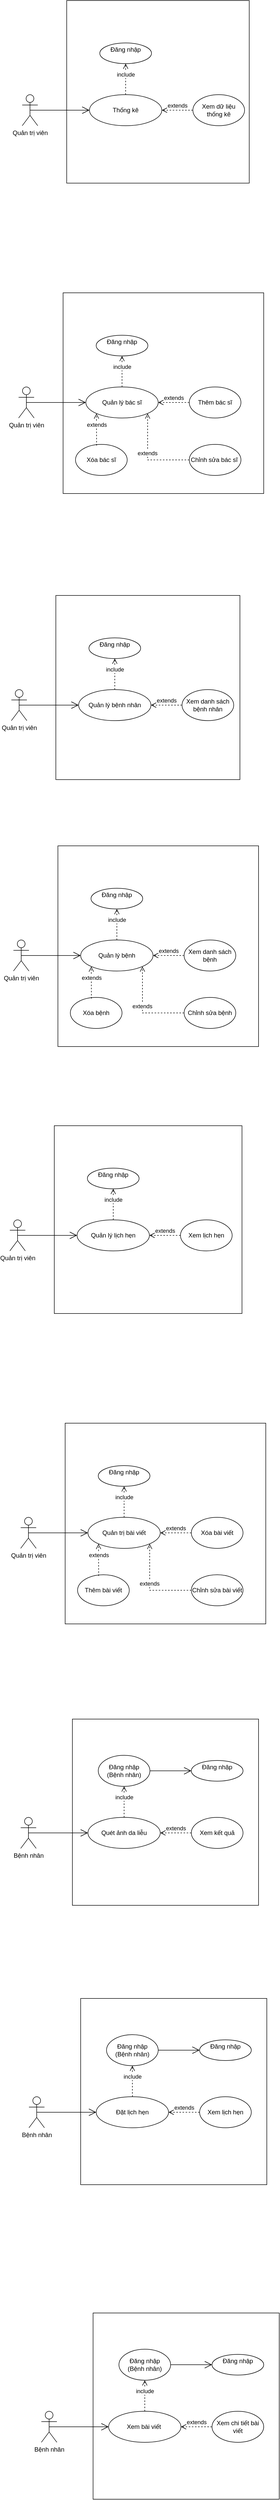 <mxfile version="24.7.5">
  <diagram name="Page-1" id="WBLOrvQenLwCGgacNrVQ">
    <mxGraphModel dx="1050" dy="5069" grid="0" gridSize="10" guides="1" tooltips="1" connect="1" arrows="1" fold="1" page="1" pageScale="1" pageWidth="850" pageHeight="1100" math="0" shadow="0">
      <root>
        <mxCell id="0" />
        <mxCell id="1" parent="0" />
        <mxCell id="82Y49fBNWHWlY2HNPzQW-1" value="" style="whiteSpace=wrap;html=1;aspect=fixed;" parent="1" vertex="1">
          <mxGeometry x="300" y="160" width="360" height="360" as="geometry" />
        </mxCell>
        <mxCell id="82Y49fBNWHWlY2HNPzQW-2" value="Bệnh nhân" style="shape=umlActor;verticalLabelPosition=bottom;verticalAlign=top;html=1;" parent="1" vertex="1">
          <mxGeometry x="200" y="350" width="30" height="60" as="geometry" />
        </mxCell>
        <mxCell id="82Y49fBNWHWlY2HNPzQW-3" value="Xem bài viết&amp;nbsp;" style="ellipse;whiteSpace=wrap;html=1;" parent="1" vertex="1">
          <mxGeometry x="330" y="350" width="140" height="60" as="geometry" />
        </mxCell>
        <mxCell id="82Y49fBNWHWlY2HNPzQW-4" value="Đăng nhập&lt;div&gt;(Bệnh nhân)&lt;/div&gt;" style="ellipse;whiteSpace=wrap;html=1;" parent="1" vertex="1">
          <mxGeometry x="350" y="230" width="100" height="60" as="geometry" />
        </mxCell>
        <mxCell id="82Y49fBNWHWlY2HNPzQW-5" value="Đăng nhập&lt;div&gt;&lt;br&gt;&lt;/div&gt;" style="ellipse;whiteSpace=wrap;html=1;" parent="1" vertex="1">
          <mxGeometry x="530" y="240" width="100" height="40" as="geometry" />
        </mxCell>
        <mxCell id="82Y49fBNWHWlY2HNPzQW-6" value="Xem chi tiết bài viết" style="ellipse;whiteSpace=wrap;html=1;" parent="1" vertex="1">
          <mxGeometry x="530" y="350" width="100" height="60" as="geometry" />
        </mxCell>
        <mxCell id="82Y49fBNWHWlY2HNPzQW-16" value="" style="endArrow=open;endFill=1;endSize=12;html=1;rounded=0;exitX=0.5;exitY=0.5;exitDx=0;exitDy=0;exitPerimeter=0;" parent="1" source="82Y49fBNWHWlY2HNPzQW-2" target="82Y49fBNWHWlY2HNPzQW-3" edge="1">
          <mxGeometry width="160" relative="1" as="geometry">
            <mxPoint x="340" y="350" as="sourcePoint" />
            <mxPoint x="500" y="350" as="targetPoint" />
          </mxGeometry>
        </mxCell>
        <mxCell id="82Y49fBNWHWlY2HNPzQW-17" value="extends" style="html=1;verticalAlign=bottom;endArrow=open;dashed=1;endSize=8;curved=0;rounded=0;entryX=1;entryY=0.5;entryDx=0;entryDy=0;" parent="1" source="82Y49fBNWHWlY2HNPzQW-6" target="82Y49fBNWHWlY2HNPzQW-3" edge="1">
          <mxGeometry relative="1" as="geometry">
            <mxPoint x="460" y="350" as="sourcePoint" />
            <mxPoint x="380" y="350" as="targetPoint" />
            <mxPoint as="offset" />
          </mxGeometry>
        </mxCell>
        <mxCell id="82Y49fBNWHWlY2HNPzQW-18" value="include" style="html=1;verticalAlign=bottom;endArrow=open;dashed=1;endSize=8;curved=0;rounded=0;entryX=0.5;entryY=1;entryDx=0;entryDy=0;" parent="1" source="82Y49fBNWHWlY2HNPzQW-3" target="82Y49fBNWHWlY2HNPzQW-4" edge="1">
          <mxGeometry relative="1" as="geometry">
            <mxPoint x="540" y="390" as="sourcePoint" />
            <mxPoint x="480" y="390" as="targetPoint" />
            <mxPoint as="offset" />
          </mxGeometry>
        </mxCell>
        <mxCell id="82Y49fBNWHWlY2HNPzQW-19" value="" style="endArrow=open;endFill=1;endSize=12;html=1;rounded=0;exitX=1;exitY=0.5;exitDx=0;exitDy=0;entryX=0;entryY=0.5;entryDx=0;entryDy=0;" parent="1" source="82Y49fBNWHWlY2HNPzQW-4" target="82Y49fBNWHWlY2HNPzQW-5" edge="1">
          <mxGeometry width="160" relative="1" as="geometry">
            <mxPoint x="225" y="390" as="sourcePoint" />
            <mxPoint x="340" y="390" as="targetPoint" />
          </mxGeometry>
        </mxCell>
        <mxCell id="k4wcHOBwXmWPaRk3RHpn-1" value="" style="whiteSpace=wrap;html=1;aspect=fixed;" vertex="1" parent="1">
          <mxGeometry x="276" y="-448" width="360" height="360" as="geometry" />
        </mxCell>
        <mxCell id="k4wcHOBwXmWPaRk3RHpn-2" value="Bệnh nhân" style="shape=umlActor;verticalLabelPosition=bottom;verticalAlign=top;html=1;" vertex="1" parent="1">
          <mxGeometry x="176" y="-258" width="30" height="60" as="geometry" />
        </mxCell>
        <mxCell id="k4wcHOBwXmWPaRk3RHpn-3" value="Đặt lịch hẹn" style="ellipse;whiteSpace=wrap;html=1;" vertex="1" parent="1">
          <mxGeometry x="306" y="-258" width="140" height="60" as="geometry" />
        </mxCell>
        <mxCell id="k4wcHOBwXmWPaRk3RHpn-4" value="Đăng nhập&lt;div&gt;(Bệnh nhân)&lt;/div&gt;" style="ellipse;whiteSpace=wrap;html=1;" vertex="1" parent="1">
          <mxGeometry x="326" y="-378" width="100" height="60" as="geometry" />
        </mxCell>
        <mxCell id="k4wcHOBwXmWPaRk3RHpn-5" value="Đăng nhập&lt;div&gt;&lt;br&gt;&lt;/div&gt;" style="ellipse;whiteSpace=wrap;html=1;" vertex="1" parent="1">
          <mxGeometry x="506" y="-368" width="100" height="40" as="geometry" />
        </mxCell>
        <mxCell id="k4wcHOBwXmWPaRk3RHpn-6" value="Xem lịch hẹn" style="ellipse;whiteSpace=wrap;html=1;" vertex="1" parent="1">
          <mxGeometry x="506" y="-258" width="100" height="60" as="geometry" />
        </mxCell>
        <mxCell id="k4wcHOBwXmWPaRk3RHpn-7" value="" style="endArrow=open;endFill=1;endSize=12;html=1;rounded=0;exitX=0.5;exitY=0.5;exitDx=0;exitDy=0;exitPerimeter=0;" edge="1" parent="1" source="k4wcHOBwXmWPaRk3RHpn-2" target="k4wcHOBwXmWPaRk3RHpn-3">
          <mxGeometry width="160" relative="1" as="geometry">
            <mxPoint x="316" y="-258" as="sourcePoint" />
            <mxPoint x="476" y="-258" as="targetPoint" />
          </mxGeometry>
        </mxCell>
        <mxCell id="k4wcHOBwXmWPaRk3RHpn-8" value="extends" style="html=1;verticalAlign=bottom;endArrow=open;dashed=1;endSize=8;curved=0;rounded=0;entryX=1;entryY=0.5;entryDx=0;entryDy=0;" edge="1" parent="1" source="k4wcHOBwXmWPaRk3RHpn-6" target="k4wcHOBwXmWPaRk3RHpn-3">
          <mxGeometry relative="1" as="geometry">
            <mxPoint x="436" y="-258" as="sourcePoint" />
            <mxPoint x="356" y="-258" as="targetPoint" />
            <mxPoint as="offset" />
          </mxGeometry>
        </mxCell>
        <mxCell id="k4wcHOBwXmWPaRk3RHpn-9" value="include" style="html=1;verticalAlign=bottom;endArrow=open;dashed=1;endSize=8;curved=0;rounded=0;entryX=0.5;entryY=1;entryDx=0;entryDy=0;" edge="1" parent="1" source="k4wcHOBwXmWPaRk3RHpn-3" target="k4wcHOBwXmWPaRk3RHpn-4">
          <mxGeometry relative="1" as="geometry">
            <mxPoint x="516" y="-218" as="sourcePoint" />
            <mxPoint x="456" y="-218" as="targetPoint" />
            <mxPoint as="offset" />
          </mxGeometry>
        </mxCell>
        <mxCell id="k4wcHOBwXmWPaRk3RHpn-10" value="" style="endArrow=open;endFill=1;endSize=12;html=1;rounded=0;exitX=1;exitY=0.5;exitDx=0;exitDy=0;entryX=0;entryY=0.5;entryDx=0;entryDy=0;" edge="1" parent="1" source="k4wcHOBwXmWPaRk3RHpn-4" target="k4wcHOBwXmWPaRk3RHpn-5">
          <mxGeometry width="160" relative="1" as="geometry">
            <mxPoint x="201" y="-218" as="sourcePoint" />
            <mxPoint x="316" y="-218" as="targetPoint" />
          </mxGeometry>
        </mxCell>
        <mxCell id="k4wcHOBwXmWPaRk3RHpn-11" value="" style="whiteSpace=wrap;html=1;aspect=fixed;" vertex="1" parent="1">
          <mxGeometry x="260" y="-988" width="360" height="360" as="geometry" />
        </mxCell>
        <mxCell id="k4wcHOBwXmWPaRk3RHpn-12" value="Bệnh nhân" style="shape=umlActor;verticalLabelPosition=bottom;verticalAlign=top;html=1;" vertex="1" parent="1">
          <mxGeometry x="160" y="-798" width="30" height="60" as="geometry" />
        </mxCell>
        <mxCell id="k4wcHOBwXmWPaRk3RHpn-13" value="Quét ảnh da liễu" style="ellipse;whiteSpace=wrap;html=1;" vertex="1" parent="1">
          <mxGeometry x="290" y="-798" width="140" height="60" as="geometry" />
        </mxCell>
        <mxCell id="k4wcHOBwXmWPaRk3RHpn-14" value="Đăng nhập&lt;div&gt;(Bệnh nhân)&lt;/div&gt;" style="ellipse;whiteSpace=wrap;html=1;" vertex="1" parent="1">
          <mxGeometry x="310" y="-918" width="100" height="60" as="geometry" />
        </mxCell>
        <mxCell id="k4wcHOBwXmWPaRk3RHpn-15" value="Đăng nhập&lt;div&gt;&lt;br&gt;&lt;/div&gt;" style="ellipse;whiteSpace=wrap;html=1;" vertex="1" parent="1">
          <mxGeometry x="490" y="-908" width="100" height="40" as="geometry" />
        </mxCell>
        <mxCell id="k4wcHOBwXmWPaRk3RHpn-16" value="Xem kết quả" style="ellipse;whiteSpace=wrap;html=1;" vertex="1" parent="1">
          <mxGeometry x="490" y="-798" width="100" height="60" as="geometry" />
        </mxCell>
        <mxCell id="k4wcHOBwXmWPaRk3RHpn-17" value="" style="endArrow=open;endFill=1;endSize=12;html=1;rounded=0;exitX=0.5;exitY=0.5;exitDx=0;exitDy=0;exitPerimeter=0;" edge="1" parent="1" source="k4wcHOBwXmWPaRk3RHpn-12" target="k4wcHOBwXmWPaRk3RHpn-13">
          <mxGeometry width="160" relative="1" as="geometry">
            <mxPoint x="300" y="-798" as="sourcePoint" />
            <mxPoint x="460" y="-798" as="targetPoint" />
          </mxGeometry>
        </mxCell>
        <mxCell id="k4wcHOBwXmWPaRk3RHpn-18" value="extends" style="html=1;verticalAlign=bottom;endArrow=open;dashed=1;endSize=8;curved=0;rounded=0;entryX=1;entryY=0.5;entryDx=0;entryDy=0;" edge="1" parent="1" source="k4wcHOBwXmWPaRk3RHpn-16" target="k4wcHOBwXmWPaRk3RHpn-13">
          <mxGeometry relative="1" as="geometry">
            <mxPoint x="420" y="-798" as="sourcePoint" />
            <mxPoint x="340" y="-798" as="targetPoint" />
            <mxPoint as="offset" />
          </mxGeometry>
        </mxCell>
        <mxCell id="k4wcHOBwXmWPaRk3RHpn-19" value="include" style="html=1;verticalAlign=bottom;endArrow=open;dashed=1;endSize=8;curved=0;rounded=0;entryX=0.5;entryY=1;entryDx=0;entryDy=0;" edge="1" parent="1" source="k4wcHOBwXmWPaRk3RHpn-13" target="k4wcHOBwXmWPaRk3RHpn-14">
          <mxGeometry relative="1" as="geometry">
            <mxPoint x="500" y="-758" as="sourcePoint" />
            <mxPoint x="440" y="-758" as="targetPoint" />
            <mxPoint as="offset" />
          </mxGeometry>
        </mxCell>
        <mxCell id="k4wcHOBwXmWPaRk3RHpn-20" value="" style="endArrow=open;endFill=1;endSize=12;html=1;rounded=0;exitX=1;exitY=0.5;exitDx=0;exitDy=0;entryX=0;entryY=0.5;entryDx=0;entryDy=0;" edge="1" parent="1" source="k4wcHOBwXmWPaRk3RHpn-14" target="k4wcHOBwXmWPaRk3RHpn-15">
          <mxGeometry width="160" relative="1" as="geometry">
            <mxPoint x="185" y="-758" as="sourcePoint" />
            <mxPoint x="300" y="-758" as="targetPoint" />
          </mxGeometry>
        </mxCell>
        <mxCell id="k4wcHOBwXmWPaRk3RHpn-21" value="" style="whiteSpace=wrap;html=1;aspect=fixed;" vertex="1" parent="1">
          <mxGeometry x="246" y="-1560" width="388" height="388" as="geometry" />
        </mxCell>
        <mxCell id="k4wcHOBwXmWPaRk3RHpn-22" value="Quản trị viên" style="shape=umlActor;verticalLabelPosition=bottom;verticalAlign=top;html=1;" vertex="1" parent="1">
          <mxGeometry x="160" y="-1378" width="30" height="60" as="geometry" />
        </mxCell>
        <mxCell id="k4wcHOBwXmWPaRk3RHpn-23" value="Quản trị bài viết" style="ellipse;whiteSpace=wrap;html=1;" vertex="1" parent="1">
          <mxGeometry x="290" y="-1378" width="140" height="60" as="geometry" />
        </mxCell>
        <mxCell id="k4wcHOBwXmWPaRk3RHpn-25" value="Đăng nhập&lt;div&gt;&lt;br&gt;&lt;/div&gt;" style="ellipse;whiteSpace=wrap;html=1;" vertex="1" parent="1">
          <mxGeometry x="310" y="-1478" width="100" height="40" as="geometry" />
        </mxCell>
        <mxCell id="k4wcHOBwXmWPaRk3RHpn-26" value="Xóa bài viết" style="ellipse;whiteSpace=wrap;html=1;" vertex="1" parent="1">
          <mxGeometry x="490" y="-1378" width="100" height="60" as="geometry" />
        </mxCell>
        <mxCell id="k4wcHOBwXmWPaRk3RHpn-27" value="" style="endArrow=open;endFill=1;endSize=12;html=1;rounded=0;exitX=0.5;exitY=0.5;exitDx=0;exitDy=0;exitPerimeter=0;" edge="1" parent="1" source="k4wcHOBwXmWPaRk3RHpn-22" target="k4wcHOBwXmWPaRk3RHpn-23">
          <mxGeometry width="160" relative="1" as="geometry">
            <mxPoint x="300" y="-1378" as="sourcePoint" />
            <mxPoint x="460" y="-1378" as="targetPoint" />
          </mxGeometry>
        </mxCell>
        <mxCell id="k4wcHOBwXmWPaRk3RHpn-28" value="extends" style="html=1;verticalAlign=bottom;endArrow=open;dashed=1;endSize=8;curved=0;rounded=0;entryX=1;entryY=0.5;entryDx=0;entryDy=0;" edge="1" parent="1" source="k4wcHOBwXmWPaRk3RHpn-26" target="k4wcHOBwXmWPaRk3RHpn-23">
          <mxGeometry relative="1" as="geometry">
            <mxPoint x="420" y="-1378" as="sourcePoint" />
            <mxPoint x="340" y="-1378" as="targetPoint" />
            <mxPoint as="offset" />
          </mxGeometry>
        </mxCell>
        <mxCell id="k4wcHOBwXmWPaRk3RHpn-29" value="include" style="html=1;verticalAlign=bottom;endArrow=open;dashed=1;endSize=8;curved=0;rounded=0;entryX=0.5;entryY=1;entryDx=0;entryDy=0;" edge="1" parent="1" source="k4wcHOBwXmWPaRk3RHpn-23">
          <mxGeometry relative="1" as="geometry">
            <mxPoint x="500" y="-1338" as="sourcePoint" />
            <mxPoint x="360" y="-1438" as="targetPoint" />
            <mxPoint as="offset" />
          </mxGeometry>
        </mxCell>
        <mxCell id="k4wcHOBwXmWPaRk3RHpn-31" value="Thêm bài viết" style="ellipse;whiteSpace=wrap;html=1;" vertex="1" parent="1">
          <mxGeometry x="270" y="-1267" width="100" height="60" as="geometry" />
        </mxCell>
        <mxCell id="k4wcHOBwXmWPaRk3RHpn-32" value="Chỉnh sửa bài viết" style="ellipse;whiteSpace=wrap;html=1;" vertex="1" parent="1">
          <mxGeometry x="490" y="-1267" width="100" height="60" as="geometry" />
        </mxCell>
        <mxCell id="k4wcHOBwXmWPaRk3RHpn-33" value="extends" style="html=1;verticalAlign=bottom;endArrow=open;dashed=1;endSize=8;curved=0;rounded=0;entryX=0;entryY=1;entryDx=0;entryDy=0;exitX=0.408;exitY=0.037;exitDx=0;exitDy=0;exitPerimeter=0;" edge="1" parent="1" source="k4wcHOBwXmWPaRk3RHpn-31" target="k4wcHOBwXmWPaRk3RHpn-23">
          <mxGeometry relative="1" as="geometry">
            <mxPoint x="500" y="-1338" as="sourcePoint" />
            <mxPoint x="440" y="-1338" as="targetPoint" />
            <mxPoint as="offset" />
          </mxGeometry>
        </mxCell>
        <mxCell id="k4wcHOBwXmWPaRk3RHpn-34" value="extends" style="html=1;verticalAlign=bottom;endArrow=open;dashed=1;endSize=8;rounded=0;entryX=1;entryY=1;entryDx=0;entryDy=0;exitX=0;exitY=0.5;exitDx=0;exitDy=0;edgeStyle=orthogonalEdgeStyle;" edge="1" parent="1" source="k4wcHOBwXmWPaRk3RHpn-32" target="k4wcHOBwXmWPaRk3RHpn-23">
          <mxGeometry relative="1" as="geometry">
            <mxPoint x="510" y="-1328" as="sourcePoint" />
            <mxPoint x="450" y="-1328" as="targetPoint" />
            <mxPoint as="offset" />
          </mxGeometry>
        </mxCell>
        <mxCell id="k4wcHOBwXmWPaRk3RHpn-35" value="" style="whiteSpace=wrap;html=1;aspect=fixed;" vertex="1" parent="1">
          <mxGeometry x="225" y="-2135" width="363" height="363" as="geometry" />
        </mxCell>
        <mxCell id="k4wcHOBwXmWPaRk3RHpn-36" value="Quản trị viên" style="shape=umlActor;verticalLabelPosition=bottom;verticalAlign=top;html=1;" vertex="1" parent="1">
          <mxGeometry x="139" y="-1953" width="30" height="60" as="geometry" />
        </mxCell>
        <mxCell id="k4wcHOBwXmWPaRk3RHpn-37" value="Quản lý lịch hẹn" style="ellipse;whiteSpace=wrap;html=1;" vertex="1" parent="1">
          <mxGeometry x="269" y="-1953" width="140" height="60" as="geometry" />
        </mxCell>
        <mxCell id="k4wcHOBwXmWPaRk3RHpn-38" value="Đăng nhập&lt;div&gt;&lt;br&gt;&lt;/div&gt;" style="ellipse;whiteSpace=wrap;html=1;" vertex="1" parent="1">
          <mxGeometry x="289" y="-2053" width="100" height="40" as="geometry" />
        </mxCell>
        <mxCell id="k4wcHOBwXmWPaRk3RHpn-39" value="Xem lịch hẹn" style="ellipse;whiteSpace=wrap;html=1;" vertex="1" parent="1">
          <mxGeometry x="469" y="-1953" width="100" height="60" as="geometry" />
        </mxCell>
        <mxCell id="k4wcHOBwXmWPaRk3RHpn-40" value="" style="endArrow=open;endFill=1;endSize=12;html=1;rounded=0;exitX=0.5;exitY=0.5;exitDx=0;exitDy=0;exitPerimeter=0;" edge="1" parent="1" source="k4wcHOBwXmWPaRk3RHpn-36" target="k4wcHOBwXmWPaRk3RHpn-37">
          <mxGeometry width="160" relative="1" as="geometry">
            <mxPoint x="279" y="-1953" as="sourcePoint" />
            <mxPoint x="439" y="-1953" as="targetPoint" />
          </mxGeometry>
        </mxCell>
        <mxCell id="k4wcHOBwXmWPaRk3RHpn-41" value="extends" style="html=1;verticalAlign=bottom;endArrow=open;dashed=1;endSize=8;curved=0;rounded=0;entryX=1;entryY=0.5;entryDx=0;entryDy=0;" edge="1" parent="1" source="k4wcHOBwXmWPaRk3RHpn-39" target="k4wcHOBwXmWPaRk3RHpn-37">
          <mxGeometry relative="1" as="geometry">
            <mxPoint x="399" y="-1953" as="sourcePoint" />
            <mxPoint x="319" y="-1953" as="targetPoint" />
            <mxPoint as="offset" />
          </mxGeometry>
        </mxCell>
        <mxCell id="k4wcHOBwXmWPaRk3RHpn-42" value="include" style="html=1;verticalAlign=bottom;endArrow=open;dashed=1;endSize=8;curved=0;rounded=0;entryX=0.5;entryY=1;entryDx=0;entryDy=0;" edge="1" parent="1" source="k4wcHOBwXmWPaRk3RHpn-37">
          <mxGeometry relative="1" as="geometry">
            <mxPoint x="479" y="-1913" as="sourcePoint" />
            <mxPoint x="339" y="-2013" as="targetPoint" />
            <mxPoint as="offset" />
          </mxGeometry>
        </mxCell>
        <mxCell id="k4wcHOBwXmWPaRk3RHpn-47" value="" style="whiteSpace=wrap;html=1;aspect=fixed;" vertex="1" parent="1">
          <mxGeometry x="232" y="-2676" width="388" height="388" as="geometry" />
        </mxCell>
        <mxCell id="k4wcHOBwXmWPaRk3RHpn-48" value="Quản trị viên" style="shape=umlActor;verticalLabelPosition=bottom;verticalAlign=top;html=1;" vertex="1" parent="1">
          <mxGeometry x="146" y="-2494" width="30" height="60" as="geometry" />
        </mxCell>
        <mxCell id="k4wcHOBwXmWPaRk3RHpn-49" value="Quản lý bệnh" style="ellipse;whiteSpace=wrap;html=1;" vertex="1" parent="1">
          <mxGeometry x="276" y="-2494" width="140" height="60" as="geometry" />
        </mxCell>
        <mxCell id="k4wcHOBwXmWPaRk3RHpn-50" value="Đăng nhập&lt;div&gt;&lt;br&gt;&lt;/div&gt;" style="ellipse;whiteSpace=wrap;html=1;" vertex="1" parent="1">
          <mxGeometry x="296" y="-2594" width="100" height="40" as="geometry" />
        </mxCell>
        <mxCell id="k4wcHOBwXmWPaRk3RHpn-51" value="Xem danh sách bệnh" style="ellipse;whiteSpace=wrap;html=1;" vertex="1" parent="1">
          <mxGeometry x="476" y="-2494" width="100" height="60" as="geometry" />
        </mxCell>
        <mxCell id="k4wcHOBwXmWPaRk3RHpn-52" value="" style="endArrow=open;endFill=1;endSize=12;html=1;rounded=0;exitX=0.5;exitY=0.5;exitDx=0;exitDy=0;exitPerimeter=0;" edge="1" parent="1" source="k4wcHOBwXmWPaRk3RHpn-48" target="k4wcHOBwXmWPaRk3RHpn-49">
          <mxGeometry width="160" relative="1" as="geometry">
            <mxPoint x="286" y="-2494" as="sourcePoint" />
            <mxPoint x="446" y="-2494" as="targetPoint" />
          </mxGeometry>
        </mxCell>
        <mxCell id="k4wcHOBwXmWPaRk3RHpn-53" value="extends" style="html=1;verticalAlign=bottom;endArrow=open;dashed=1;endSize=8;curved=0;rounded=0;entryX=1;entryY=0.5;entryDx=0;entryDy=0;" edge="1" parent="1" source="k4wcHOBwXmWPaRk3RHpn-51" target="k4wcHOBwXmWPaRk3RHpn-49">
          <mxGeometry relative="1" as="geometry">
            <mxPoint x="406" y="-2494" as="sourcePoint" />
            <mxPoint x="326" y="-2494" as="targetPoint" />
            <mxPoint as="offset" />
          </mxGeometry>
        </mxCell>
        <mxCell id="k4wcHOBwXmWPaRk3RHpn-54" value="include" style="html=1;verticalAlign=bottom;endArrow=open;dashed=1;endSize=8;curved=0;rounded=0;entryX=0.5;entryY=1;entryDx=0;entryDy=0;" edge="1" parent="1" source="k4wcHOBwXmWPaRk3RHpn-49">
          <mxGeometry relative="1" as="geometry">
            <mxPoint x="486" y="-2454" as="sourcePoint" />
            <mxPoint x="346" y="-2554" as="targetPoint" />
            <mxPoint as="offset" />
          </mxGeometry>
        </mxCell>
        <mxCell id="k4wcHOBwXmWPaRk3RHpn-55" value="Xóa bệnh" style="ellipse;whiteSpace=wrap;html=1;" vertex="1" parent="1">
          <mxGeometry x="256" y="-2383" width="100" height="60" as="geometry" />
        </mxCell>
        <mxCell id="k4wcHOBwXmWPaRk3RHpn-56" value="Chỉnh sửa bệnh" style="ellipse;whiteSpace=wrap;html=1;" vertex="1" parent="1">
          <mxGeometry x="476" y="-2383" width="100" height="60" as="geometry" />
        </mxCell>
        <mxCell id="k4wcHOBwXmWPaRk3RHpn-57" value="extends" style="html=1;verticalAlign=bottom;endArrow=open;dashed=1;endSize=8;curved=0;rounded=0;entryX=0;entryY=1;entryDx=0;entryDy=0;exitX=0.408;exitY=0.037;exitDx=0;exitDy=0;exitPerimeter=0;" edge="1" parent="1" source="k4wcHOBwXmWPaRk3RHpn-55" target="k4wcHOBwXmWPaRk3RHpn-49">
          <mxGeometry relative="1" as="geometry">
            <mxPoint x="486" y="-2454" as="sourcePoint" />
            <mxPoint x="426" y="-2454" as="targetPoint" />
            <mxPoint as="offset" />
          </mxGeometry>
        </mxCell>
        <mxCell id="k4wcHOBwXmWPaRk3RHpn-58" value="extends" style="html=1;verticalAlign=bottom;endArrow=open;dashed=1;endSize=8;rounded=0;entryX=1;entryY=1;entryDx=0;entryDy=0;exitX=0;exitY=0.5;exitDx=0;exitDy=0;edgeStyle=orthogonalEdgeStyle;" edge="1" parent="1" source="k4wcHOBwXmWPaRk3RHpn-56" target="k4wcHOBwXmWPaRk3RHpn-49">
          <mxGeometry relative="1" as="geometry">
            <mxPoint x="496" y="-2444" as="sourcePoint" />
            <mxPoint x="436" y="-2444" as="targetPoint" />
            <mxPoint as="offset" />
          </mxGeometry>
        </mxCell>
        <mxCell id="k4wcHOBwXmWPaRk3RHpn-59" value="" style="whiteSpace=wrap;html=1;aspect=fixed;" vertex="1" parent="1">
          <mxGeometry x="228" y="-3160" width="356" height="356" as="geometry" />
        </mxCell>
        <mxCell id="k4wcHOBwXmWPaRk3RHpn-60" value="Quản trị viên" style="shape=umlActor;verticalLabelPosition=bottom;verticalAlign=top;html=1;" vertex="1" parent="1">
          <mxGeometry x="142" y="-2978" width="30" height="60" as="geometry" />
        </mxCell>
        <mxCell id="k4wcHOBwXmWPaRk3RHpn-61" value="Quản lý bệnh nhân" style="ellipse;whiteSpace=wrap;html=1;" vertex="1" parent="1">
          <mxGeometry x="272" y="-2978" width="140" height="60" as="geometry" />
        </mxCell>
        <mxCell id="k4wcHOBwXmWPaRk3RHpn-62" value="Đăng nhập&lt;div&gt;&lt;br&gt;&lt;/div&gt;" style="ellipse;whiteSpace=wrap;html=1;" vertex="1" parent="1">
          <mxGeometry x="292" y="-3078" width="100" height="40" as="geometry" />
        </mxCell>
        <mxCell id="k4wcHOBwXmWPaRk3RHpn-63" value="Xem danh sách bệnh nhân" style="ellipse;whiteSpace=wrap;html=1;" vertex="1" parent="1">
          <mxGeometry x="472" y="-2978" width="100" height="60" as="geometry" />
        </mxCell>
        <mxCell id="k4wcHOBwXmWPaRk3RHpn-64" value="" style="endArrow=open;endFill=1;endSize=12;html=1;rounded=0;exitX=0.5;exitY=0.5;exitDx=0;exitDy=0;exitPerimeter=0;" edge="1" parent="1" source="k4wcHOBwXmWPaRk3RHpn-60" target="k4wcHOBwXmWPaRk3RHpn-61">
          <mxGeometry width="160" relative="1" as="geometry">
            <mxPoint x="282" y="-2978" as="sourcePoint" />
            <mxPoint x="442" y="-2978" as="targetPoint" />
          </mxGeometry>
        </mxCell>
        <mxCell id="k4wcHOBwXmWPaRk3RHpn-65" value="extends" style="html=1;verticalAlign=bottom;endArrow=open;dashed=1;endSize=8;curved=0;rounded=0;entryX=1;entryY=0.5;entryDx=0;entryDy=0;" edge="1" parent="1" source="k4wcHOBwXmWPaRk3RHpn-63" target="k4wcHOBwXmWPaRk3RHpn-61">
          <mxGeometry relative="1" as="geometry">
            <mxPoint x="402" y="-2978" as="sourcePoint" />
            <mxPoint x="322" y="-2978" as="targetPoint" />
            <mxPoint as="offset" />
          </mxGeometry>
        </mxCell>
        <mxCell id="k4wcHOBwXmWPaRk3RHpn-66" value="include" style="html=1;verticalAlign=bottom;endArrow=open;dashed=1;endSize=8;curved=0;rounded=0;entryX=0.5;entryY=1;entryDx=0;entryDy=0;" edge="1" parent="1" source="k4wcHOBwXmWPaRk3RHpn-61">
          <mxGeometry relative="1" as="geometry">
            <mxPoint x="482" y="-2938" as="sourcePoint" />
            <mxPoint x="342" y="-3038" as="targetPoint" />
            <mxPoint as="offset" />
          </mxGeometry>
        </mxCell>
        <mxCell id="k4wcHOBwXmWPaRk3RHpn-71" value="" style="whiteSpace=wrap;html=1;aspect=fixed;" vertex="1" parent="1">
          <mxGeometry x="242" y="-3745" width="388" height="388" as="geometry" />
        </mxCell>
        <mxCell id="k4wcHOBwXmWPaRk3RHpn-72" value="Quản trị viên" style="shape=umlActor;verticalLabelPosition=bottom;verticalAlign=top;html=1;" vertex="1" parent="1">
          <mxGeometry x="156" y="-3563" width="30" height="60" as="geometry" />
        </mxCell>
        <mxCell id="k4wcHOBwXmWPaRk3RHpn-73" value="Quản lý bác sĩ" style="ellipse;whiteSpace=wrap;html=1;" vertex="1" parent="1">
          <mxGeometry x="286" y="-3563" width="140" height="60" as="geometry" />
        </mxCell>
        <mxCell id="k4wcHOBwXmWPaRk3RHpn-74" value="Đăng nhập&lt;div&gt;&lt;br&gt;&lt;/div&gt;" style="ellipse;whiteSpace=wrap;html=1;" vertex="1" parent="1">
          <mxGeometry x="306" y="-3663" width="100" height="40" as="geometry" />
        </mxCell>
        <mxCell id="k4wcHOBwXmWPaRk3RHpn-75" value="Thêm bác sĩ" style="ellipse;whiteSpace=wrap;html=1;" vertex="1" parent="1">
          <mxGeometry x="486" y="-3563" width="100" height="60" as="geometry" />
        </mxCell>
        <mxCell id="k4wcHOBwXmWPaRk3RHpn-76" value="" style="endArrow=open;endFill=1;endSize=12;html=1;rounded=0;exitX=0.5;exitY=0.5;exitDx=0;exitDy=0;exitPerimeter=0;" edge="1" parent="1" source="k4wcHOBwXmWPaRk3RHpn-72" target="k4wcHOBwXmWPaRk3RHpn-73">
          <mxGeometry width="160" relative="1" as="geometry">
            <mxPoint x="296" y="-3563" as="sourcePoint" />
            <mxPoint x="456" y="-3563" as="targetPoint" />
          </mxGeometry>
        </mxCell>
        <mxCell id="k4wcHOBwXmWPaRk3RHpn-77" value="extends" style="html=1;verticalAlign=bottom;endArrow=open;dashed=1;endSize=8;curved=0;rounded=0;entryX=1;entryY=0.5;entryDx=0;entryDy=0;" edge="1" parent="1" source="k4wcHOBwXmWPaRk3RHpn-75" target="k4wcHOBwXmWPaRk3RHpn-73">
          <mxGeometry relative="1" as="geometry">
            <mxPoint x="416" y="-3563" as="sourcePoint" />
            <mxPoint x="336" y="-3563" as="targetPoint" />
            <mxPoint as="offset" />
          </mxGeometry>
        </mxCell>
        <mxCell id="k4wcHOBwXmWPaRk3RHpn-78" value="include" style="html=1;verticalAlign=bottom;endArrow=open;dashed=1;endSize=8;curved=0;rounded=0;entryX=0.5;entryY=1;entryDx=0;entryDy=0;" edge="1" parent="1" source="k4wcHOBwXmWPaRk3RHpn-73">
          <mxGeometry relative="1" as="geometry">
            <mxPoint x="496" y="-3523" as="sourcePoint" />
            <mxPoint x="356" y="-3623" as="targetPoint" />
            <mxPoint as="offset" />
          </mxGeometry>
        </mxCell>
        <mxCell id="k4wcHOBwXmWPaRk3RHpn-79" value="Xóa bác sĩ" style="ellipse;whiteSpace=wrap;html=1;" vertex="1" parent="1">
          <mxGeometry x="266" y="-3452" width="100" height="60" as="geometry" />
        </mxCell>
        <mxCell id="k4wcHOBwXmWPaRk3RHpn-80" value="Chỉnh sửa bác sĩ&amp;nbsp;" style="ellipse;whiteSpace=wrap;html=1;" vertex="1" parent="1">
          <mxGeometry x="486" y="-3452" width="100" height="60" as="geometry" />
        </mxCell>
        <mxCell id="k4wcHOBwXmWPaRk3RHpn-81" value="extends" style="html=1;verticalAlign=bottom;endArrow=open;dashed=1;endSize=8;curved=0;rounded=0;entryX=0;entryY=1;entryDx=0;entryDy=0;exitX=0.408;exitY=0.037;exitDx=0;exitDy=0;exitPerimeter=0;" edge="1" parent="1" source="k4wcHOBwXmWPaRk3RHpn-79" target="k4wcHOBwXmWPaRk3RHpn-73">
          <mxGeometry relative="1" as="geometry">
            <mxPoint x="496" y="-3523" as="sourcePoint" />
            <mxPoint x="436" y="-3523" as="targetPoint" />
            <mxPoint as="offset" />
          </mxGeometry>
        </mxCell>
        <mxCell id="k4wcHOBwXmWPaRk3RHpn-82" value="extends" style="html=1;verticalAlign=bottom;endArrow=open;dashed=1;endSize=8;rounded=0;entryX=1;entryY=1;entryDx=0;entryDy=0;exitX=0;exitY=0.5;exitDx=0;exitDy=0;edgeStyle=orthogonalEdgeStyle;" edge="1" parent="1" source="k4wcHOBwXmWPaRk3RHpn-80" target="k4wcHOBwXmWPaRk3RHpn-73">
          <mxGeometry relative="1" as="geometry">
            <mxPoint x="506" y="-3513" as="sourcePoint" />
            <mxPoint x="446" y="-3513" as="targetPoint" />
            <mxPoint as="offset" />
          </mxGeometry>
        </mxCell>
        <mxCell id="k4wcHOBwXmWPaRk3RHpn-83" value="" style="whiteSpace=wrap;html=1;aspect=fixed;" vertex="1" parent="1">
          <mxGeometry x="249" y="-4310" width="353" height="353" as="geometry" />
        </mxCell>
        <mxCell id="k4wcHOBwXmWPaRk3RHpn-84" value="Quản trị viên" style="shape=umlActor;verticalLabelPosition=bottom;verticalAlign=top;html=1;" vertex="1" parent="1">
          <mxGeometry x="163" y="-4128" width="30" height="60" as="geometry" />
        </mxCell>
        <mxCell id="k4wcHOBwXmWPaRk3RHpn-85" value="Thống kê" style="ellipse;whiteSpace=wrap;html=1;" vertex="1" parent="1">
          <mxGeometry x="293" y="-4128" width="140" height="60" as="geometry" />
        </mxCell>
        <mxCell id="k4wcHOBwXmWPaRk3RHpn-86" value="Đăng nhập&lt;div&gt;&lt;br&gt;&lt;/div&gt;" style="ellipse;whiteSpace=wrap;html=1;" vertex="1" parent="1">
          <mxGeometry x="313" y="-4228" width="100" height="40" as="geometry" />
        </mxCell>
        <mxCell id="k4wcHOBwXmWPaRk3RHpn-87" value="Xem dữ liệu thống kê" style="ellipse;whiteSpace=wrap;html=1;" vertex="1" parent="1">
          <mxGeometry x="493" y="-4128" width="100" height="60" as="geometry" />
        </mxCell>
        <mxCell id="k4wcHOBwXmWPaRk3RHpn-88" value="" style="endArrow=open;endFill=1;endSize=12;html=1;rounded=0;exitX=0.5;exitY=0.5;exitDx=0;exitDy=0;exitPerimeter=0;" edge="1" parent="1" source="k4wcHOBwXmWPaRk3RHpn-84" target="k4wcHOBwXmWPaRk3RHpn-85">
          <mxGeometry width="160" relative="1" as="geometry">
            <mxPoint x="303" y="-4128" as="sourcePoint" />
            <mxPoint x="463" y="-4128" as="targetPoint" />
          </mxGeometry>
        </mxCell>
        <mxCell id="k4wcHOBwXmWPaRk3RHpn-89" value="extends" style="html=1;verticalAlign=bottom;endArrow=open;dashed=1;endSize=8;curved=0;rounded=0;entryX=1;entryY=0.5;entryDx=0;entryDy=0;" edge="1" parent="1" source="k4wcHOBwXmWPaRk3RHpn-87" target="k4wcHOBwXmWPaRk3RHpn-85">
          <mxGeometry relative="1" as="geometry">
            <mxPoint x="423" y="-4128" as="sourcePoint" />
            <mxPoint x="343" y="-4128" as="targetPoint" />
            <mxPoint as="offset" />
          </mxGeometry>
        </mxCell>
        <mxCell id="k4wcHOBwXmWPaRk3RHpn-90" value="include" style="html=1;verticalAlign=bottom;endArrow=open;dashed=1;endSize=8;curved=0;rounded=0;entryX=0.5;entryY=1;entryDx=0;entryDy=0;" edge="1" parent="1" source="k4wcHOBwXmWPaRk3RHpn-85">
          <mxGeometry relative="1" as="geometry">
            <mxPoint x="503" y="-4088" as="sourcePoint" />
            <mxPoint x="363" y="-4188" as="targetPoint" />
            <mxPoint as="offset" />
          </mxGeometry>
        </mxCell>
      </root>
    </mxGraphModel>
  </diagram>
</mxfile>

